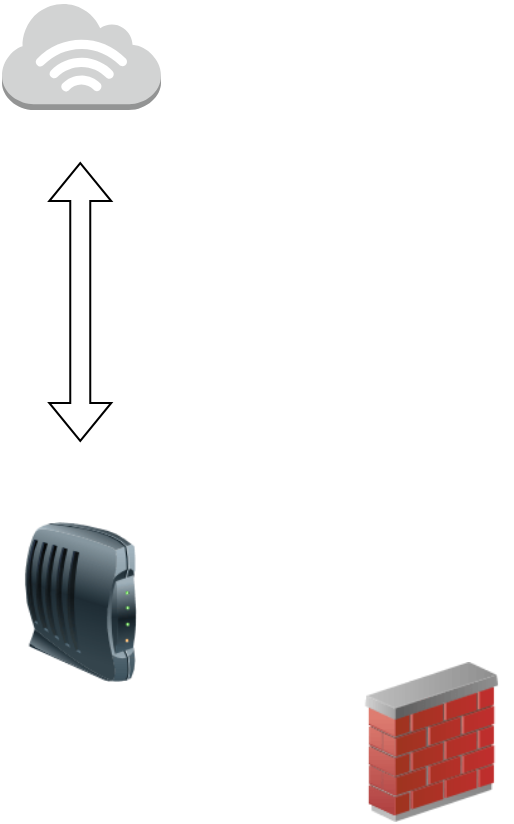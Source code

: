 <mxfile version="26.2.14">
  <diagram id="l8hXMBHkgcEJcSW0mbfh" name="Page-1">
    <mxGraphModel dx="893" dy="582" grid="1" gridSize="10" guides="1" tooltips="1" connect="1" arrows="1" fold="1" page="1" pageScale="1" pageWidth="1169" pageHeight="827" math="0" shadow="0">
      <root>
        <mxCell id="0" />
        <mxCell id="1" parent="0" />
        <mxCell id="z4CCav15OFCzXJrqzjv8-3" value="" style="outlineConnect=0;dashed=0;verticalLabelPosition=bottom;verticalAlign=top;align=center;html=1;shape=mxgraph.aws3.internet_3;fillColor=#D2D3D3;gradientColor=none;" vertex="1" parent="1">
          <mxGeometry x="410" y="100" width="79.5" height="54" as="geometry" />
        </mxCell>
        <mxCell id="z4CCav15OFCzXJrqzjv8-4" value="" style="image;html=1;image=img/lib/clip_art/networking/Modem_128x128.png" vertex="1" parent="1">
          <mxGeometry x="409.5" y="360" width="80" height="80" as="geometry" />
        </mxCell>
        <mxCell id="z4CCav15OFCzXJrqzjv8-5" value="" style="image;html=1;image=img/lib/clip_art/networking/Firewall_02_128x128.png" vertex="1" parent="1">
          <mxGeometry x="585" y="430" width="80" height="80" as="geometry" />
        </mxCell>
        <mxCell id="z4CCav15OFCzXJrqzjv8-6" value="" style="shape=flexArrow;endArrow=classic;startArrow=classic;html=1;rounded=0;" edge="1" parent="1">
          <mxGeometry width="100" height="100" relative="1" as="geometry">
            <mxPoint x="449.13" y="320" as="sourcePoint" />
            <mxPoint x="449.13" y="180" as="targetPoint" />
          </mxGeometry>
        </mxCell>
      </root>
    </mxGraphModel>
  </diagram>
</mxfile>
